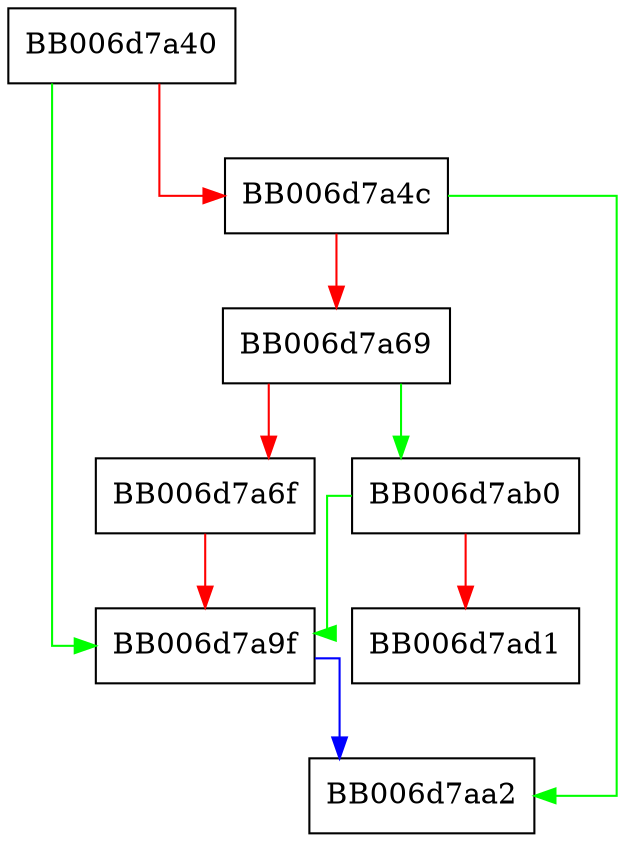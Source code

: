 digraph mac_gen_set_params {
  node [shape="box"];
  graph [splines=ortho];
  BB006d7a40 -> BB006d7a9f [color="green"];
  BB006d7a40 -> BB006d7a4c [color="red"];
  BB006d7a4c -> BB006d7aa2 [color="green"];
  BB006d7a4c -> BB006d7a69 [color="red"];
  BB006d7a69 -> BB006d7ab0 [color="green"];
  BB006d7a69 -> BB006d7a6f [color="red"];
  BB006d7a6f -> BB006d7a9f [color="red"];
  BB006d7a9f -> BB006d7aa2 [color="blue"];
  BB006d7ab0 -> BB006d7a9f [color="green"];
  BB006d7ab0 -> BB006d7ad1 [color="red"];
}